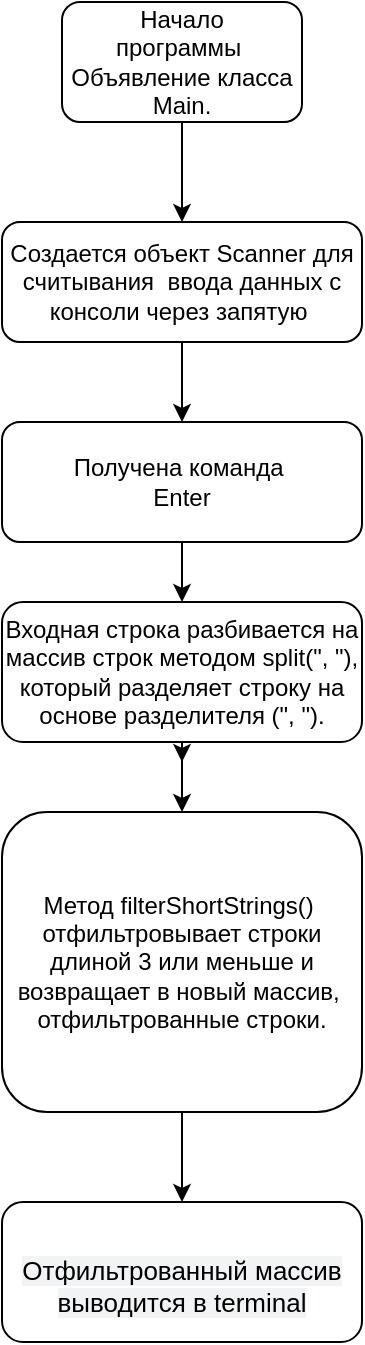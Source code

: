 <mxfile version="23.1.1" type="device">
  <diagram name="Страница — 1" id="QU_GySca60jNQJ02c3op">
    <mxGraphModel dx="1050" dy="575" grid="1" gridSize="10" guides="1" tooltips="1" connect="1" arrows="1" fold="1" page="1" pageScale="1" pageWidth="827" pageHeight="1169" math="0" shadow="0">
      <root>
        <mxCell id="0" />
        <mxCell id="1" parent="0" />
        <mxCell id="Ias6ScB54z-BMGi7AfYb-1" value="Начало&lt;br&gt;программы&amp;nbsp;&lt;br&gt;Oбъявление класса Main." style="rounded=1;whiteSpace=wrap;html=1;" parent="1" vertex="1">
          <mxGeometry x="310" y="30" width="120" height="60" as="geometry" />
        </mxCell>
        <mxCell id="Ias6ScB54z-BMGi7AfYb-3" value="" style="endArrow=classic;html=1;rounded=0;exitX=0.5;exitY=1;exitDx=0;exitDy=0;entryX=0.5;entryY=0;entryDx=0;entryDy=0;" parent="1" source="Ias6ScB54z-BMGi7AfYb-1" target="Ias6ScB54z-BMGi7AfYb-4" edge="1">
          <mxGeometry width="50" height="50" relative="1" as="geometry">
            <mxPoint x="390" y="320" as="sourcePoint" />
            <mxPoint x="380" y="150" as="targetPoint" />
          </mxGeometry>
        </mxCell>
        <mxCell id="Ias6ScB54z-BMGi7AfYb-4" value="Создается объект Scanner для считывания&amp;nbsp; ввода данных с консоли&amp;nbsp;через запятую&amp;nbsp;" style="rounded=1;whiteSpace=wrap;html=1;" parent="1" vertex="1">
          <mxGeometry x="280" y="140" width="180" height="60" as="geometry" />
        </mxCell>
        <mxCell id="Ias6ScB54z-BMGi7AfYb-6" value="Получена команда&amp;nbsp;&lt;br style=&quot;border-color: var(--border-color);&quot;&gt;Enter" style="rounded=1;whiteSpace=wrap;html=1;" parent="1" vertex="1">
          <mxGeometry x="280" y="240" width="180" height="60" as="geometry" />
        </mxCell>
        <mxCell id="zesTsWAbrXly0I27ui4A-6" style="edgeStyle=orthogonalEdgeStyle;rounded=0;orthogonalLoop=1;jettySize=auto;html=1;exitX=0.5;exitY=1;exitDx=0;exitDy=0;" edge="1" parent="1" source="Ias6ScB54z-BMGi7AfYb-7">
          <mxGeometry relative="1" as="geometry">
            <mxPoint x="370" y="410" as="targetPoint" />
          </mxGeometry>
        </mxCell>
        <mxCell id="Ias6ScB54z-BMGi7AfYb-7" value="Входная строка разбивается на массив строк методом split(&quot;, &quot;), который разделяет строку на основе разделителя (&quot;, &quot;)." style="rounded=1;whiteSpace=wrap;html=1;" parent="1" vertex="1">
          <mxGeometry x="280" y="330" width="180" height="70" as="geometry" />
        </mxCell>
        <mxCell id="Ias6ScB54z-BMGi7AfYb-8" value="Метод filterShortStrings()&amp;nbsp; отфильтровывает строки длиной 3 или меньше и возвращает в новый массив,&amp;nbsp; отфильтрованные строки." style="rounded=1;whiteSpace=wrap;html=1;" parent="1" vertex="1">
          <mxGeometry x="280" y="435" width="180" height="150" as="geometry" />
        </mxCell>
        <mxCell id="zesTsWAbrXly0I27ui4A-1" value="&lt;br&gt;&lt;span style=&quot;color: rgb(0, 0, 0); font-family: Arial, Helvetica, sans-serif; font-size: 13px; font-style: normal; font-variant-ligatures: normal; font-variant-caps: normal; font-weight: 400; letter-spacing: normal; orphans: 2; text-align: start; text-indent: 0px; text-transform: none; widows: 2; word-spacing: 0px; -webkit-text-stroke-width: 0px; background-color: rgba(7, 28, 71, 0.05); text-decoration-thickness: initial; text-decoration-style: initial; text-decoration-color: initial; float: none; display: inline !important;&quot;&gt;Отфильтрованный массив выводится в terminal&lt;/span&gt;&lt;br&gt;" style="rounded=1;whiteSpace=wrap;html=1;" vertex="1" parent="1">
          <mxGeometry x="280" y="630" width="180" height="70" as="geometry" />
        </mxCell>
        <mxCell id="zesTsWAbrXly0I27ui4A-2" value="" style="endArrow=classic;html=1;rounded=0;exitX=0.5;exitY=1;exitDx=0;exitDy=0;entryX=0.5;entryY=0;entryDx=0;entryDy=0;" edge="1" parent="1" source="Ias6ScB54z-BMGi7AfYb-4" target="Ias6ScB54z-BMGi7AfYb-6">
          <mxGeometry width="50" height="50" relative="1" as="geometry">
            <mxPoint x="670" y="120" as="sourcePoint" />
            <mxPoint x="670" y="170" as="targetPoint" />
            <Array as="points" />
          </mxGeometry>
        </mxCell>
        <mxCell id="zesTsWAbrXly0I27ui4A-3" value="" style="endArrow=classic;html=1;rounded=0;exitX=0.5;exitY=1;exitDx=0;exitDy=0;entryX=0.5;entryY=0;entryDx=0;entryDy=0;" edge="1" parent="1" source="Ias6ScB54z-BMGi7AfYb-6" target="Ias6ScB54z-BMGi7AfYb-7">
          <mxGeometry width="50" height="50" relative="1" as="geometry">
            <mxPoint x="700" y="180" as="sourcePoint" />
            <mxPoint x="700" y="230" as="targetPoint" />
          </mxGeometry>
        </mxCell>
        <mxCell id="zesTsWAbrXly0I27ui4A-4" value="" style="endArrow=classic;html=1;rounded=0;exitX=0.5;exitY=1;exitDx=0;exitDy=0;entryX=0.5;entryY=0;entryDx=0;entryDy=0;" edge="1" parent="1" source="Ias6ScB54z-BMGi7AfYb-7" target="Ias6ScB54z-BMGi7AfYb-8">
          <mxGeometry width="50" height="50" relative="1" as="geometry">
            <mxPoint x="650" y="230" as="sourcePoint" />
            <mxPoint x="650" y="280" as="targetPoint" />
          </mxGeometry>
        </mxCell>
        <mxCell id="zesTsWAbrXly0I27ui4A-5" value="" style="endArrow=classic;html=1;rounded=0;exitX=0.5;exitY=1;exitDx=0;exitDy=0;entryX=0.5;entryY=0;entryDx=0;entryDy=0;" edge="1" parent="1" source="Ias6ScB54z-BMGi7AfYb-8" target="zesTsWAbrXly0I27ui4A-1">
          <mxGeometry width="50" height="50" relative="1" as="geometry">
            <mxPoint x="530" y="480" as="sourcePoint" />
            <mxPoint x="530" y="530" as="targetPoint" />
          </mxGeometry>
        </mxCell>
      </root>
    </mxGraphModel>
  </diagram>
</mxfile>
